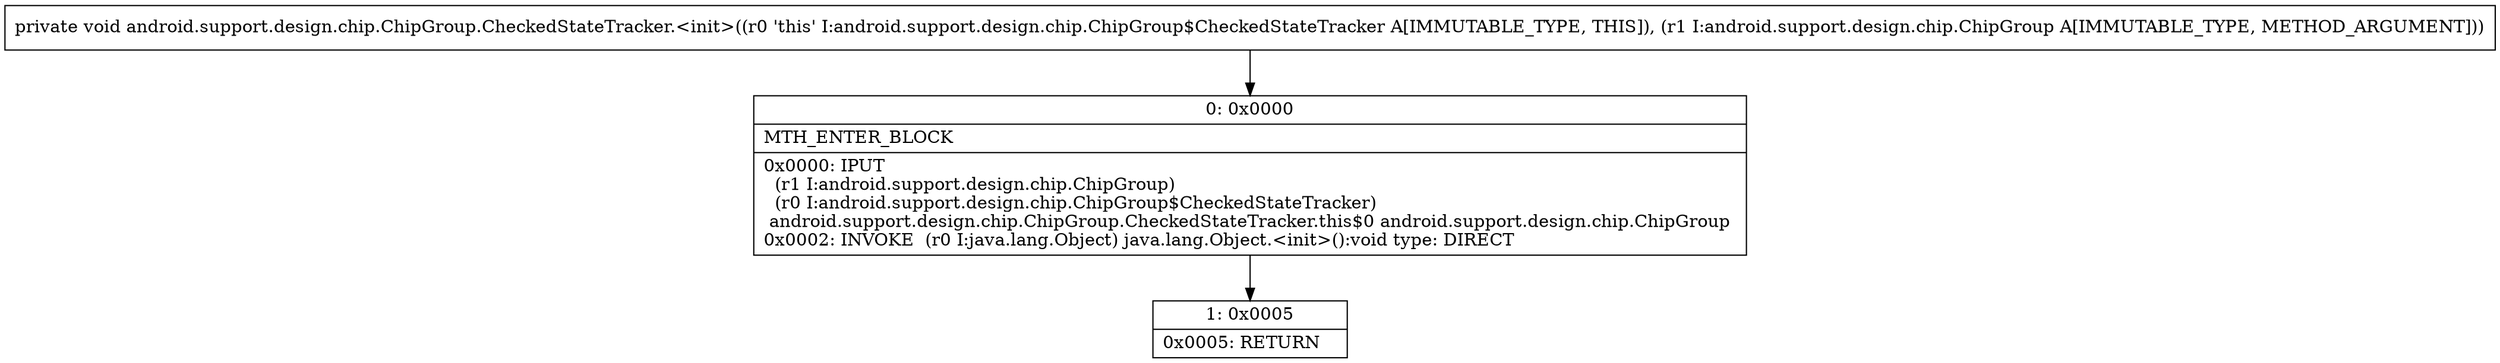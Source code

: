 digraph "CFG forandroid.support.design.chip.ChipGroup.CheckedStateTracker.\<init\>(Landroid\/support\/design\/chip\/ChipGroup;)V" {
Node_0 [shape=record,label="{0\:\ 0x0000|MTH_ENTER_BLOCK\l|0x0000: IPUT  \l  (r1 I:android.support.design.chip.ChipGroup)\l  (r0 I:android.support.design.chip.ChipGroup$CheckedStateTracker)\l android.support.design.chip.ChipGroup.CheckedStateTracker.this$0 android.support.design.chip.ChipGroup \l0x0002: INVOKE  (r0 I:java.lang.Object) java.lang.Object.\<init\>():void type: DIRECT \l}"];
Node_1 [shape=record,label="{1\:\ 0x0005|0x0005: RETURN   \l}"];
MethodNode[shape=record,label="{private void android.support.design.chip.ChipGroup.CheckedStateTracker.\<init\>((r0 'this' I:android.support.design.chip.ChipGroup$CheckedStateTracker A[IMMUTABLE_TYPE, THIS]), (r1 I:android.support.design.chip.ChipGroup A[IMMUTABLE_TYPE, METHOD_ARGUMENT])) }"];
MethodNode -> Node_0;
Node_0 -> Node_1;
}

